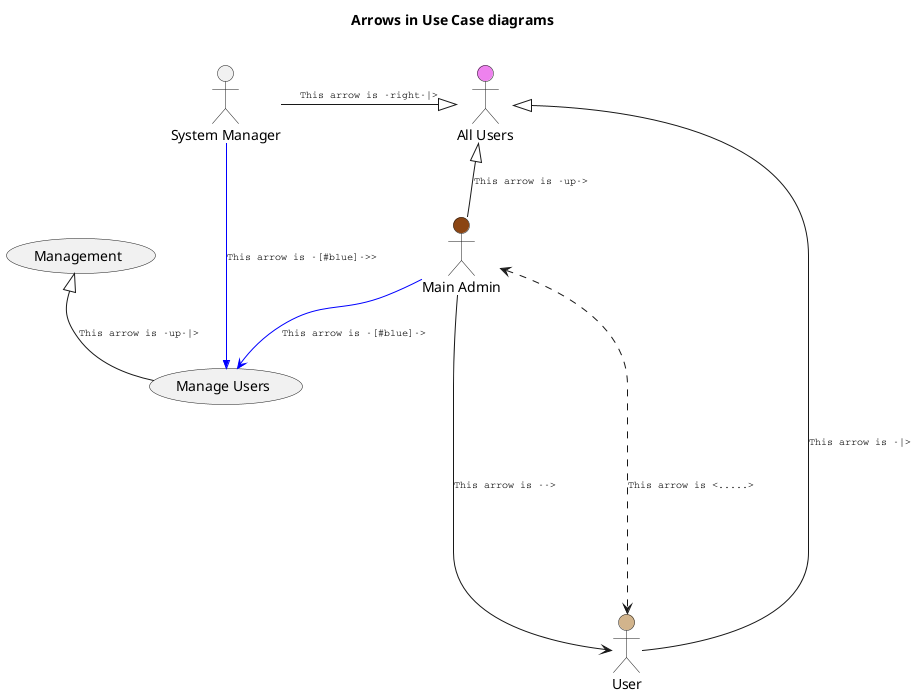 @startuml

title Arrows in Use Case diagrams\n

skinparam ArrowFontStyle normal
skinparam ArrowFontName Courier
skinparam ArrowFontSize 10


(Manage Users) -up-|> (Management): This arrow is -up-|>

:All Users:      as allUsers #violet
:Main Admin:     as Admin    #saddleBrown
:User:           as U        #tan
:System Manager: as manager

Admin   -up-|>    allUsers: This arrow is -up->
manager -right-|> allUsers: This arrow is -right-|>
U       -|>       allUsers: This arrow is -|>

Admin --> U:    This arrow is -->
Admin <.....> U: This arrow is <.....>

Admin   -[#blue]->    (Manage Users): This arrow is -[#blue]->
manager -[#blue]->> (Manage Users): This arrow is -[#blue]->>


@enduml